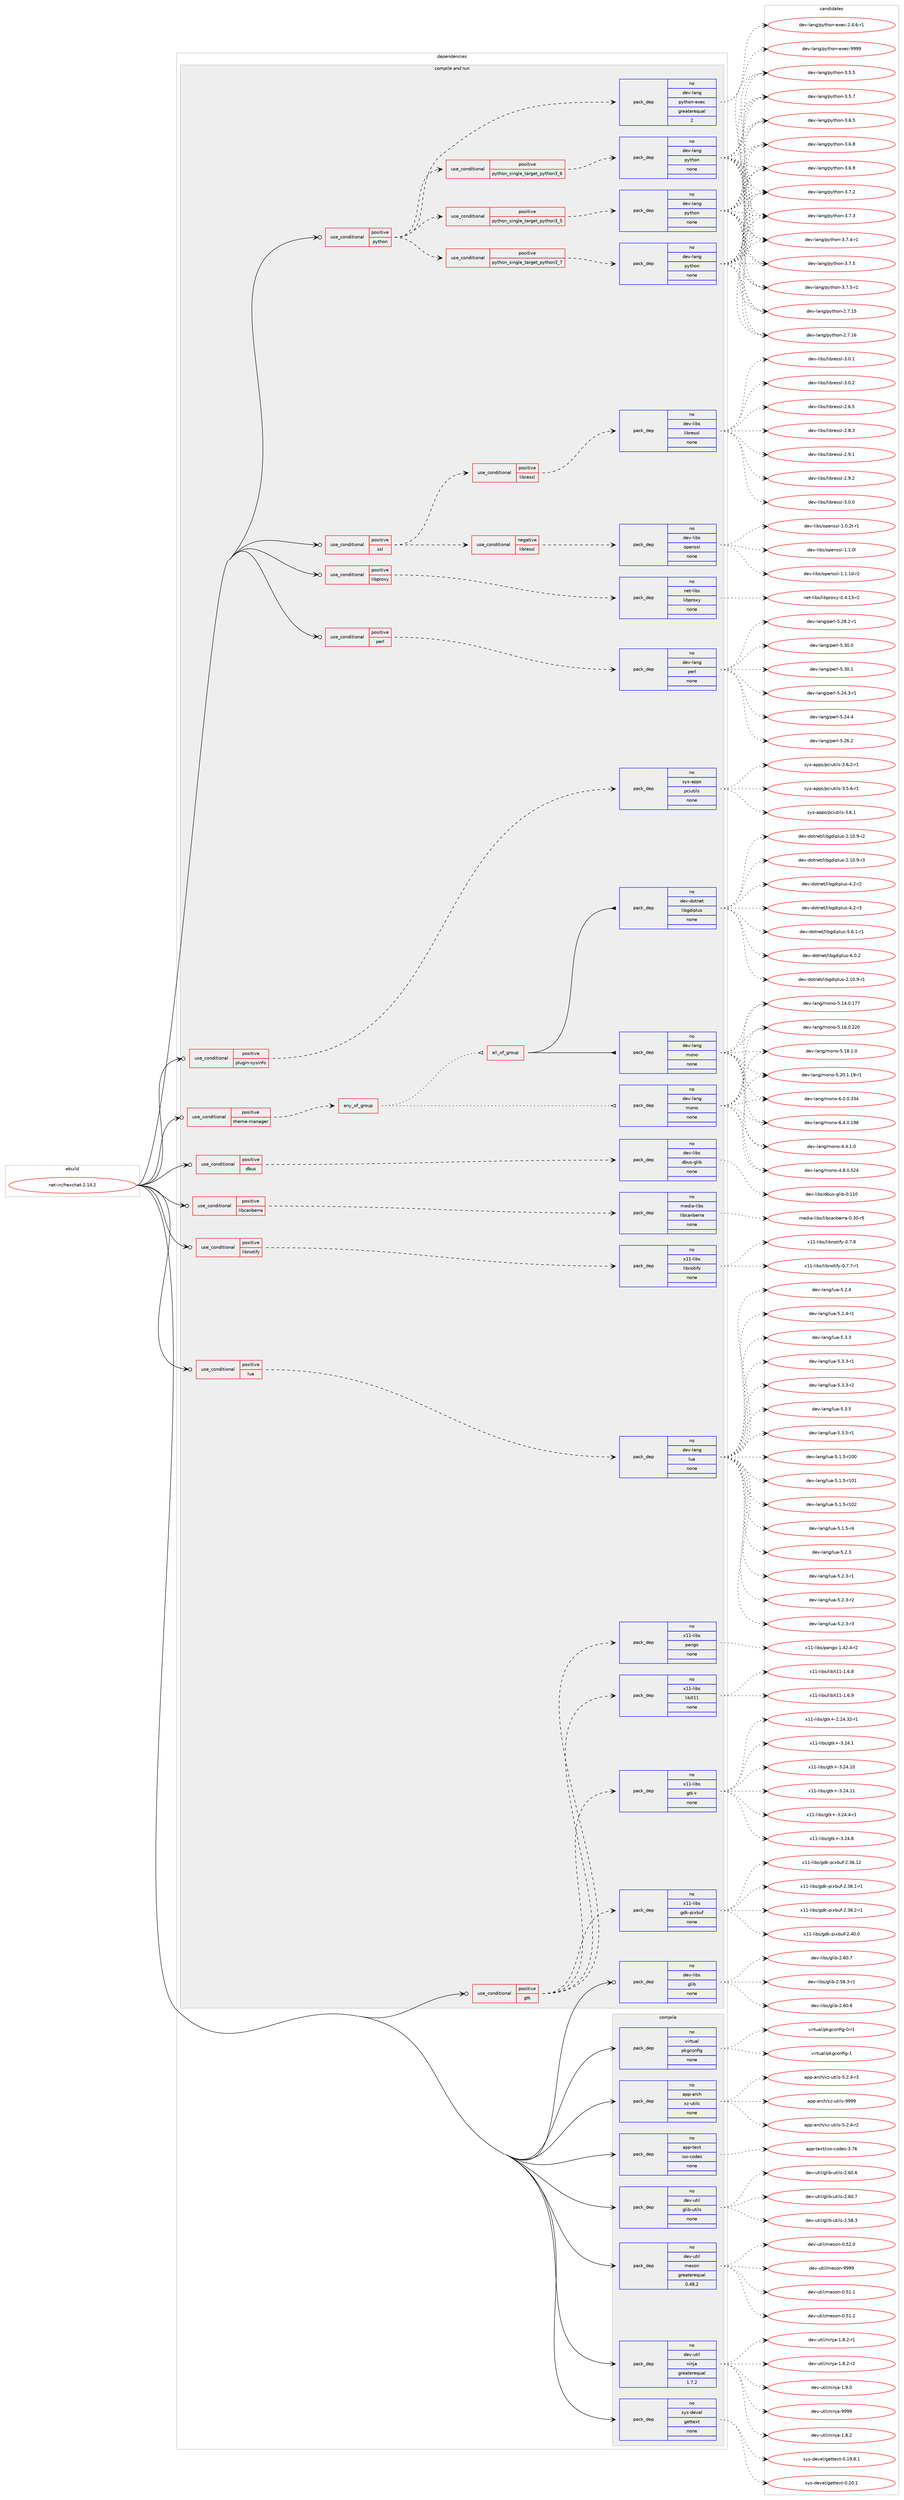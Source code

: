 digraph prolog {

# *************
# Graph options
# *************

newrank=true;
concentrate=true;
compound=true;
graph [rankdir=LR,fontname=Helvetica,fontsize=10,ranksep=1.5];#, ranksep=2.5, nodesep=0.2];
edge  [arrowhead=vee];
node  [fontname=Helvetica,fontsize=10];

# **********
# The ebuild
# **********

subgraph cluster_leftcol {
color=gray;
rank=same;
label=<<i>ebuild</i>>;
id [label="net-irc/hexchat-2.14.2", color=red, width=4, href="../net-irc/hexchat-2.14.2.svg"];
}

# ****************
# The dependencies
# ****************

subgraph cluster_midcol {
color=gray;
label=<<i>dependencies</i>>;
subgraph cluster_compile {
fillcolor="#eeeeee";
style=filled;
label=<<i>compile</i>>;
subgraph pack608826 {
dependency823941 [label=<<TABLE BORDER="0" CELLBORDER="1" CELLSPACING="0" CELLPADDING="4" WIDTH="220"><TR><TD ROWSPAN="6" CELLPADDING="30">pack_dep</TD></TR><TR><TD WIDTH="110">no</TD></TR><TR><TD>app-arch</TD></TR><TR><TD>xz-utils</TD></TR><TR><TD>none</TD></TR><TR><TD></TD></TR></TABLE>>, shape=none, color=blue];
}
id:e -> dependency823941:w [weight=20,style="solid",arrowhead="vee"];
subgraph pack608827 {
dependency823942 [label=<<TABLE BORDER="0" CELLBORDER="1" CELLSPACING="0" CELLPADDING="4" WIDTH="220"><TR><TD ROWSPAN="6" CELLPADDING="30">pack_dep</TD></TR><TR><TD WIDTH="110">no</TD></TR><TR><TD>app-text</TD></TR><TR><TD>iso-codes</TD></TR><TR><TD>none</TD></TR><TR><TD></TD></TR></TABLE>>, shape=none, color=blue];
}
id:e -> dependency823942:w [weight=20,style="solid",arrowhead="vee"];
subgraph pack608828 {
dependency823943 [label=<<TABLE BORDER="0" CELLBORDER="1" CELLSPACING="0" CELLPADDING="4" WIDTH="220"><TR><TD ROWSPAN="6" CELLPADDING="30">pack_dep</TD></TR><TR><TD WIDTH="110">no</TD></TR><TR><TD>dev-util</TD></TR><TR><TD>glib-utils</TD></TR><TR><TD>none</TD></TR><TR><TD></TD></TR></TABLE>>, shape=none, color=blue];
}
id:e -> dependency823943:w [weight=20,style="solid",arrowhead="vee"];
subgraph pack608829 {
dependency823944 [label=<<TABLE BORDER="0" CELLBORDER="1" CELLSPACING="0" CELLPADDING="4" WIDTH="220"><TR><TD ROWSPAN="6" CELLPADDING="30">pack_dep</TD></TR><TR><TD WIDTH="110">no</TD></TR><TR><TD>dev-util</TD></TR><TR><TD>meson</TD></TR><TR><TD>greaterequal</TD></TR><TR><TD>0.48.2</TD></TR></TABLE>>, shape=none, color=blue];
}
id:e -> dependency823944:w [weight=20,style="solid",arrowhead="vee"];
subgraph pack608830 {
dependency823945 [label=<<TABLE BORDER="0" CELLBORDER="1" CELLSPACING="0" CELLPADDING="4" WIDTH="220"><TR><TD ROWSPAN="6" CELLPADDING="30">pack_dep</TD></TR><TR><TD WIDTH="110">no</TD></TR><TR><TD>dev-util</TD></TR><TR><TD>ninja</TD></TR><TR><TD>greaterequal</TD></TR><TR><TD>1.7.2</TD></TR></TABLE>>, shape=none, color=blue];
}
id:e -> dependency823945:w [weight=20,style="solid",arrowhead="vee"];
subgraph pack608831 {
dependency823946 [label=<<TABLE BORDER="0" CELLBORDER="1" CELLSPACING="0" CELLPADDING="4" WIDTH="220"><TR><TD ROWSPAN="6" CELLPADDING="30">pack_dep</TD></TR><TR><TD WIDTH="110">no</TD></TR><TR><TD>sys-devel</TD></TR><TR><TD>gettext</TD></TR><TR><TD>none</TD></TR><TR><TD></TD></TR></TABLE>>, shape=none, color=blue];
}
id:e -> dependency823946:w [weight=20,style="solid",arrowhead="vee"];
subgraph pack608832 {
dependency823947 [label=<<TABLE BORDER="0" CELLBORDER="1" CELLSPACING="0" CELLPADDING="4" WIDTH="220"><TR><TD ROWSPAN="6" CELLPADDING="30">pack_dep</TD></TR><TR><TD WIDTH="110">no</TD></TR><TR><TD>virtual</TD></TR><TR><TD>pkgconfig</TD></TR><TR><TD>none</TD></TR><TR><TD></TD></TR></TABLE>>, shape=none, color=blue];
}
id:e -> dependency823947:w [weight=20,style="solid",arrowhead="vee"];
}
subgraph cluster_compileandrun {
fillcolor="#eeeeee";
style=filled;
label=<<i>compile and run</i>>;
subgraph cond200698 {
dependency823948 [label=<<TABLE BORDER="0" CELLBORDER="1" CELLSPACING="0" CELLPADDING="4"><TR><TD ROWSPAN="3" CELLPADDING="10">use_conditional</TD></TR><TR><TD>positive</TD></TR><TR><TD>dbus</TD></TR></TABLE>>, shape=none, color=red];
subgraph pack608833 {
dependency823949 [label=<<TABLE BORDER="0" CELLBORDER="1" CELLSPACING="0" CELLPADDING="4" WIDTH="220"><TR><TD ROWSPAN="6" CELLPADDING="30">pack_dep</TD></TR><TR><TD WIDTH="110">no</TD></TR><TR><TD>dev-libs</TD></TR><TR><TD>dbus-glib</TD></TR><TR><TD>none</TD></TR><TR><TD></TD></TR></TABLE>>, shape=none, color=blue];
}
dependency823948:e -> dependency823949:w [weight=20,style="dashed",arrowhead="vee"];
}
id:e -> dependency823948:w [weight=20,style="solid",arrowhead="odotvee"];
subgraph cond200699 {
dependency823950 [label=<<TABLE BORDER="0" CELLBORDER="1" CELLSPACING="0" CELLPADDING="4"><TR><TD ROWSPAN="3" CELLPADDING="10">use_conditional</TD></TR><TR><TD>positive</TD></TR><TR><TD>gtk</TD></TR></TABLE>>, shape=none, color=red];
subgraph pack608834 {
dependency823951 [label=<<TABLE BORDER="0" CELLBORDER="1" CELLSPACING="0" CELLPADDING="4" WIDTH="220"><TR><TD ROWSPAN="6" CELLPADDING="30">pack_dep</TD></TR><TR><TD WIDTH="110">no</TD></TR><TR><TD>x11-libs</TD></TR><TR><TD>gdk-pixbuf</TD></TR><TR><TD>none</TD></TR><TR><TD></TD></TR></TABLE>>, shape=none, color=blue];
}
dependency823950:e -> dependency823951:w [weight=20,style="dashed",arrowhead="vee"];
subgraph pack608835 {
dependency823952 [label=<<TABLE BORDER="0" CELLBORDER="1" CELLSPACING="0" CELLPADDING="4" WIDTH="220"><TR><TD ROWSPAN="6" CELLPADDING="30">pack_dep</TD></TR><TR><TD WIDTH="110">no</TD></TR><TR><TD>x11-libs</TD></TR><TR><TD>gtk+</TD></TR><TR><TD>none</TD></TR><TR><TD></TD></TR></TABLE>>, shape=none, color=blue];
}
dependency823950:e -> dependency823952:w [weight=20,style="dashed",arrowhead="vee"];
subgraph pack608836 {
dependency823953 [label=<<TABLE BORDER="0" CELLBORDER="1" CELLSPACING="0" CELLPADDING="4" WIDTH="220"><TR><TD ROWSPAN="6" CELLPADDING="30">pack_dep</TD></TR><TR><TD WIDTH="110">no</TD></TR><TR><TD>x11-libs</TD></TR><TR><TD>libX11</TD></TR><TR><TD>none</TD></TR><TR><TD></TD></TR></TABLE>>, shape=none, color=blue];
}
dependency823950:e -> dependency823953:w [weight=20,style="dashed",arrowhead="vee"];
subgraph pack608837 {
dependency823954 [label=<<TABLE BORDER="0" CELLBORDER="1" CELLSPACING="0" CELLPADDING="4" WIDTH="220"><TR><TD ROWSPAN="6" CELLPADDING="30">pack_dep</TD></TR><TR><TD WIDTH="110">no</TD></TR><TR><TD>x11-libs</TD></TR><TR><TD>pango</TD></TR><TR><TD>none</TD></TR><TR><TD></TD></TR></TABLE>>, shape=none, color=blue];
}
dependency823950:e -> dependency823954:w [weight=20,style="dashed",arrowhead="vee"];
}
id:e -> dependency823950:w [weight=20,style="solid",arrowhead="odotvee"];
subgraph cond200700 {
dependency823955 [label=<<TABLE BORDER="0" CELLBORDER="1" CELLSPACING="0" CELLPADDING="4"><TR><TD ROWSPAN="3" CELLPADDING="10">use_conditional</TD></TR><TR><TD>positive</TD></TR><TR><TD>libcanberra</TD></TR></TABLE>>, shape=none, color=red];
subgraph pack608838 {
dependency823956 [label=<<TABLE BORDER="0" CELLBORDER="1" CELLSPACING="0" CELLPADDING="4" WIDTH="220"><TR><TD ROWSPAN="6" CELLPADDING="30">pack_dep</TD></TR><TR><TD WIDTH="110">no</TD></TR><TR><TD>media-libs</TD></TR><TR><TD>libcanberra</TD></TR><TR><TD>none</TD></TR><TR><TD></TD></TR></TABLE>>, shape=none, color=blue];
}
dependency823955:e -> dependency823956:w [weight=20,style="dashed",arrowhead="vee"];
}
id:e -> dependency823955:w [weight=20,style="solid",arrowhead="odotvee"];
subgraph cond200701 {
dependency823957 [label=<<TABLE BORDER="0" CELLBORDER="1" CELLSPACING="0" CELLPADDING="4"><TR><TD ROWSPAN="3" CELLPADDING="10">use_conditional</TD></TR><TR><TD>positive</TD></TR><TR><TD>libnotify</TD></TR></TABLE>>, shape=none, color=red];
subgraph pack608839 {
dependency823958 [label=<<TABLE BORDER="0" CELLBORDER="1" CELLSPACING="0" CELLPADDING="4" WIDTH="220"><TR><TD ROWSPAN="6" CELLPADDING="30">pack_dep</TD></TR><TR><TD WIDTH="110">no</TD></TR><TR><TD>x11-libs</TD></TR><TR><TD>libnotify</TD></TR><TR><TD>none</TD></TR><TR><TD></TD></TR></TABLE>>, shape=none, color=blue];
}
dependency823957:e -> dependency823958:w [weight=20,style="dashed",arrowhead="vee"];
}
id:e -> dependency823957:w [weight=20,style="solid",arrowhead="odotvee"];
subgraph cond200702 {
dependency823959 [label=<<TABLE BORDER="0" CELLBORDER="1" CELLSPACING="0" CELLPADDING="4"><TR><TD ROWSPAN="3" CELLPADDING="10">use_conditional</TD></TR><TR><TD>positive</TD></TR><TR><TD>libproxy</TD></TR></TABLE>>, shape=none, color=red];
subgraph pack608840 {
dependency823960 [label=<<TABLE BORDER="0" CELLBORDER="1" CELLSPACING="0" CELLPADDING="4" WIDTH="220"><TR><TD ROWSPAN="6" CELLPADDING="30">pack_dep</TD></TR><TR><TD WIDTH="110">no</TD></TR><TR><TD>net-libs</TD></TR><TR><TD>libproxy</TD></TR><TR><TD>none</TD></TR><TR><TD></TD></TR></TABLE>>, shape=none, color=blue];
}
dependency823959:e -> dependency823960:w [weight=20,style="dashed",arrowhead="vee"];
}
id:e -> dependency823959:w [weight=20,style="solid",arrowhead="odotvee"];
subgraph cond200703 {
dependency823961 [label=<<TABLE BORDER="0" CELLBORDER="1" CELLSPACING="0" CELLPADDING="4"><TR><TD ROWSPAN="3" CELLPADDING="10">use_conditional</TD></TR><TR><TD>positive</TD></TR><TR><TD>lua</TD></TR></TABLE>>, shape=none, color=red];
subgraph pack608841 {
dependency823962 [label=<<TABLE BORDER="0" CELLBORDER="1" CELLSPACING="0" CELLPADDING="4" WIDTH="220"><TR><TD ROWSPAN="6" CELLPADDING="30">pack_dep</TD></TR><TR><TD WIDTH="110">no</TD></TR><TR><TD>dev-lang</TD></TR><TR><TD>lua</TD></TR><TR><TD>none</TD></TR><TR><TD></TD></TR></TABLE>>, shape=none, color=blue];
}
dependency823961:e -> dependency823962:w [weight=20,style="dashed",arrowhead="vee"];
}
id:e -> dependency823961:w [weight=20,style="solid",arrowhead="odotvee"];
subgraph cond200704 {
dependency823963 [label=<<TABLE BORDER="0" CELLBORDER="1" CELLSPACING="0" CELLPADDING="4"><TR><TD ROWSPAN="3" CELLPADDING="10">use_conditional</TD></TR><TR><TD>positive</TD></TR><TR><TD>perl</TD></TR></TABLE>>, shape=none, color=red];
subgraph pack608842 {
dependency823964 [label=<<TABLE BORDER="0" CELLBORDER="1" CELLSPACING="0" CELLPADDING="4" WIDTH="220"><TR><TD ROWSPAN="6" CELLPADDING="30">pack_dep</TD></TR><TR><TD WIDTH="110">no</TD></TR><TR><TD>dev-lang</TD></TR><TR><TD>perl</TD></TR><TR><TD>none</TD></TR><TR><TD></TD></TR></TABLE>>, shape=none, color=blue];
}
dependency823963:e -> dependency823964:w [weight=20,style="dashed",arrowhead="vee"];
}
id:e -> dependency823963:w [weight=20,style="solid",arrowhead="odotvee"];
subgraph cond200705 {
dependency823965 [label=<<TABLE BORDER="0" CELLBORDER="1" CELLSPACING="0" CELLPADDING="4"><TR><TD ROWSPAN="3" CELLPADDING="10">use_conditional</TD></TR><TR><TD>positive</TD></TR><TR><TD>plugin-sysinfo</TD></TR></TABLE>>, shape=none, color=red];
subgraph pack608843 {
dependency823966 [label=<<TABLE BORDER="0" CELLBORDER="1" CELLSPACING="0" CELLPADDING="4" WIDTH="220"><TR><TD ROWSPAN="6" CELLPADDING="30">pack_dep</TD></TR><TR><TD WIDTH="110">no</TD></TR><TR><TD>sys-apps</TD></TR><TR><TD>pciutils</TD></TR><TR><TD>none</TD></TR><TR><TD></TD></TR></TABLE>>, shape=none, color=blue];
}
dependency823965:e -> dependency823966:w [weight=20,style="dashed",arrowhead="vee"];
}
id:e -> dependency823965:w [weight=20,style="solid",arrowhead="odotvee"];
subgraph cond200706 {
dependency823967 [label=<<TABLE BORDER="0" CELLBORDER="1" CELLSPACING="0" CELLPADDING="4"><TR><TD ROWSPAN="3" CELLPADDING="10">use_conditional</TD></TR><TR><TD>positive</TD></TR><TR><TD>python</TD></TR></TABLE>>, shape=none, color=red];
subgraph cond200707 {
dependency823968 [label=<<TABLE BORDER="0" CELLBORDER="1" CELLSPACING="0" CELLPADDING="4"><TR><TD ROWSPAN="3" CELLPADDING="10">use_conditional</TD></TR><TR><TD>positive</TD></TR><TR><TD>python_single_target_python3_5</TD></TR></TABLE>>, shape=none, color=red];
subgraph pack608844 {
dependency823969 [label=<<TABLE BORDER="0" CELLBORDER="1" CELLSPACING="0" CELLPADDING="4" WIDTH="220"><TR><TD ROWSPAN="6" CELLPADDING="30">pack_dep</TD></TR><TR><TD WIDTH="110">no</TD></TR><TR><TD>dev-lang</TD></TR><TR><TD>python</TD></TR><TR><TD>none</TD></TR><TR><TD></TD></TR></TABLE>>, shape=none, color=blue];
}
dependency823968:e -> dependency823969:w [weight=20,style="dashed",arrowhead="vee"];
}
dependency823967:e -> dependency823968:w [weight=20,style="dashed",arrowhead="vee"];
subgraph cond200708 {
dependency823970 [label=<<TABLE BORDER="0" CELLBORDER="1" CELLSPACING="0" CELLPADDING="4"><TR><TD ROWSPAN="3" CELLPADDING="10">use_conditional</TD></TR><TR><TD>positive</TD></TR><TR><TD>python_single_target_python3_6</TD></TR></TABLE>>, shape=none, color=red];
subgraph pack608845 {
dependency823971 [label=<<TABLE BORDER="0" CELLBORDER="1" CELLSPACING="0" CELLPADDING="4" WIDTH="220"><TR><TD ROWSPAN="6" CELLPADDING="30">pack_dep</TD></TR><TR><TD WIDTH="110">no</TD></TR><TR><TD>dev-lang</TD></TR><TR><TD>python</TD></TR><TR><TD>none</TD></TR><TR><TD></TD></TR></TABLE>>, shape=none, color=blue];
}
dependency823970:e -> dependency823971:w [weight=20,style="dashed",arrowhead="vee"];
}
dependency823967:e -> dependency823970:w [weight=20,style="dashed",arrowhead="vee"];
subgraph cond200709 {
dependency823972 [label=<<TABLE BORDER="0" CELLBORDER="1" CELLSPACING="0" CELLPADDING="4"><TR><TD ROWSPAN="3" CELLPADDING="10">use_conditional</TD></TR><TR><TD>positive</TD></TR><TR><TD>python_single_target_python3_7</TD></TR></TABLE>>, shape=none, color=red];
subgraph pack608846 {
dependency823973 [label=<<TABLE BORDER="0" CELLBORDER="1" CELLSPACING="0" CELLPADDING="4" WIDTH="220"><TR><TD ROWSPAN="6" CELLPADDING="30">pack_dep</TD></TR><TR><TD WIDTH="110">no</TD></TR><TR><TD>dev-lang</TD></TR><TR><TD>python</TD></TR><TR><TD>none</TD></TR><TR><TD></TD></TR></TABLE>>, shape=none, color=blue];
}
dependency823972:e -> dependency823973:w [weight=20,style="dashed",arrowhead="vee"];
}
dependency823967:e -> dependency823972:w [weight=20,style="dashed",arrowhead="vee"];
subgraph pack608847 {
dependency823974 [label=<<TABLE BORDER="0" CELLBORDER="1" CELLSPACING="0" CELLPADDING="4" WIDTH="220"><TR><TD ROWSPAN="6" CELLPADDING="30">pack_dep</TD></TR><TR><TD WIDTH="110">no</TD></TR><TR><TD>dev-lang</TD></TR><TR><TD>python-exec</TD></TR><TR><TD>greaterequal</TD></TR><TR><TD>2</TD></TR></TABLE>>, shape=none, color=blue];
}
dependency823967:e -> dependency823974:w [weight=20,style="dashed",arrowhead="vee"];
}
id:e -> dependency823967:w [weight=20,style="solid",arrowhead="odotvee"];
subgraph cond200710 {
dependency823975 [label=<<TABLE BORDER="0" CELLBORDER="1" CELLSPACING="0" CELLPADDING="4"><TR><TD ROWSPAN="3" CELLPADDING="10">use_conditional</TD></TR><TR><TD>positive</TD></TR><TR><TD>ssl</TD></TR></TABLE>>, shape=none, color=red];
subgraph cond200711 {
dependency823976 [label=<<TABLE BORDER="0" CELLBORDER="1" CELLSPACING="0" CELLPADDING="4"><TR><TD ROWSPAN="3" CELLPADDING="10">use_conditional</TD></TR><TR><TD>negative</TD></TR><TR><TD>libressl</TD></TR></TABLE>>, shape=none, color=red];
subgraph pack608848 {
dependency823977 [label=<<TABLE BORDER="0" CELLBORDER="1" CELLSPACING="0" CELLPADDING="4" WIDTH="220"><TR><TD ROWSPAN="6" CELLPADDING="30">pack_dep</TD></TR><TR><TD WIDTH="110">no</TD></TR><TR><TD>dev-libs</TD></TR><TR><TD>openssl</TD></TR><TR><TD>none</TD></TR><TR><TD></TD></TR></TABLE>>, shape=none, color=blue];
}
dependency823976:e -> dependency823977:w [weight=20,style="dashed",arrowhead="vee"];
}
dependency823975:e -> dependency823976:w [weight=20,style="dashed",arrowhead="vee"];
subgraph cond200712 {
dependency823978 [label=<<TABLE BORDER="0" CELLBORDER="1" CELLSPACING="0" CELLPADDING="4"><TR><TD ROWSPAN="3" CELLPADDING="10">use_conditional</TD></TR><TR><TD>positive</TD></TR><TR><TD>libressl</TD></TR></TABLE>>, shape=none, color=red];
subgraph pack608849 {
dependency823979 [label=<<TABLE BORDER="0" CELLBORDER="1" CELLSPACING="0" CELLPADDING="4" WIDTH="220"><TR><TD ROWSPAN="6" CELLPADDING="30">pack_dep</TD></TR><TR><TD WIDTH="110">no</TD></TR><TR><TD>dev-libs</TD></TR><TR><TD>libressl</TD></TR><TR><TD>none</TD></TR><TR><TD></TD></TR></TABLE>>, shape=none, color=blue];
}
dependency823978:e -> dependency823979:w [weight=20,style="dashed",arrowhead="vee"];
}
dependency823975:e -> dependency823978:w [weight=20,style="dashed",arrowhead="vee"];
}
id:e -> dependency823975:w [weight=20,style="solid",arrowhead="odotvee"];
subgraph cond200713 {
dependency823980 [label=<<TABLE BORDER="0" CELLBORDER="1" CELLSPACING="0" CELLPADDING="4"><TR><TD ROWSPAN="3" CELLPADDING="10">use_conditional</TD></TR><TR><TD>positive</TD></TR><TR><TD>theme-manager</TD></TR></TABLE>>, shape=none, color=red];
subgraph any13963 {
dependency823981 [label=<<TABLE BORDER="0" CELLBORDER="1" CELLSPACING="0" CELLPADDING="4"><TR><TD CELLPADDING="10">any_of_group</TD></TR></TABLE>>, shape=none, color=red];subgraph all457 {
dependency823982 [label=<<TABLE BORDER="0" CELLBORDER="1" CELLSPACING="0" CELLPADDING="4"><TR><TD CELLPADDING="10">all_of_group</TD></TR></TABLE>>, shape=none, color=red];subgraph pack608850 {
dependency823983 [label=<<TABLE BORDER="0" CELLBORDER="1" CELLSPACING="0" CELLPADDING="4" WIDTH="220"><TR><TD ROWSPAN="6" CELLPADDING="30">pack_dep</TD></TR><TR><TD WIDTH="110">no</TD></TR><TR><TD>dev-lang</TD></TR><TR><TD>mono</TD></TR><TR><TD>none</TD></TR><TR><TD></TD></TR></TABLE>>, shape=none, color=blue];
}
dependency823982:e -> dependency823983:w [weight=20,style="solid",arrowhead="inv"];
subgraph pack608851 {
dependency823984 [label=<<TABLE BORDER="0" CELLBORDER="1" CELLSPACING="0" CELLPADDING="4" WIDTH="220"><TR><TD ROWSPAN="6" CELLPADDING="30">pack_dep</TD></TR><TR><TD WIDTH="110">no</TD></TR><TR><TD>dev-dotnet</TD></TR><TR><TD>libgdiplus</TD></TR><TR><TD>none</TD></TR><TR><TD></TD></TR></TABLE>>, shape=none, color=blue];
}
dependency823982:e -> dependency823984:w [weight=20,style="solid",arrowhead="inv"];
}
dependency823981:e -> dependency823982:w [weight=20,style="dotted",arrowhead="oinv"];
subgraph pack608852 {
dependency823985 [label=<<TABLE BORDER="0" CELLBORDER="1" CELLSPACING="0" CELLPADDING="4" WIDTH="220"><TR><TD ROWSPAN="6" CELLPADDING="30">pack_dep</TD></TR><TR><TD WIDTH="110">no</TD></TR><TR><TD>dev-lang</TD></TR><TR><TD>mono</TD></TR><TR><TD>none</TD></TR><TR><TD></TD></TR></TABLE>>, shape=none, color=blue];
}
dependency823981:e -> dependency823985:w [weight=20,style="dotted",arrowhead="oinv"];
}
dependency823980:e -> dependency823981:w [weight=20,style="dashed",arrowhead="vee"];
}
id:e -> dependency823980:w [weight=20,style="solid",arrowhead="odotvee"];
subgraph pack608853 {
dependency823986 [label=<<TABLE BORDER="0" CELLBORDER="1" CELLSPACING="0" CELLPADDING="4" WIDTH="220"><TR><TD ROWSPAN="6" CELLPADDING="30">pack_dep</TD></TR><TR><TD WIDTH="110">no</TD></TR><TR><TD>dev-libs</TD></TR><TR><TD>glib</TD></TR><TR><TD>none</TD></TR><TR><TD></TD></TR></TABLE>>, shape=none, color=blue];
}
id:e -> dependency823986:w [weight=20,style="solid",arrowhead="odotvee"];
}
subgraph cluster_run {
fillcolor="#eeeeee";
style=filled;
label=<<i>run</i>>;
}
}

# **************
# The candidates
# **************

subgraph cluster_choices {
rank=same;
color=gray;
label=<<i>candidates</i>>;

subgraph choice608826 {
color=black;
nodesep=1;
choice9711211245971149910447120122451171161051081154553465046524511450 [label="app-arch/xz-utils-5.2.4-r2", color=red, width=4,href="../app-arch/xz-utils-5.2.4-r2.svg"];
choice9711211245971149910447120122451171161051081154553465046524511451 [label="app-arch/xz-utils-5.2.4-r3", color=red, width=4,href="../app-arch/xz-utils-5.2.4-r3.svg"];
choice9711211245971149910447120122451171161051081154557575757 [label="app-arch/xz-utils-9999", color=red, width=4,href="../app-arch/xz-utils-9999.svg"];
dependency823941:e -> choice9711211245971149910447120122451171161051081154553465046524511450:w [style=dotted,weight="100"];
dependency823941:e -> choice9711211245971149910447120122451171161051081154553465046524511451:w [style=dotted,weight="100"];
dependency823941:e -> choice9711211245971149910447120122451171161051081154557575757:w [style=dotted,weight="100"];
}
subgraph choice608827 {
color=black;
nodesep=1;
choice97112112451161011201164710511511145991111001011154551465554 [label="app-text/iso-codes-3.76", color=red, width=4,href="../app-text/iso-codes-3.76.svg"];
dependency823942:e -> choice97112112451161011201164710511511145991111001011154551465554:w [style=dotted,weight="100"];
}
subgraph choice608828 {
color=black;
nodesep=1;
choice1001011184511711610510847103108105984511711610510811545504653564651 [label="dev-util/glib-utils-2.58.3", color=red, width=4,href="../dev-util/glib-utils-2.58.3.svg"];
choice1001011184511711610510847103108105984511711610510811545504654484654 [label="dev-util/glib-utils-2.60.6", color=red, width=4,href="../dev-util/glib-utils-2.60.6.svg"];
choice1001011184511711610510847103108105984511711610510811545504654484655 [label="dev-util/glib-utils-2.60.7", color=red, width=4,href="../dev-util/glib-utils-2.60.7.svg"];
dependency823943:e -> choice1001011184511711610510847103108105984511711610510811545504653564651:w [style=dotted,weight="100"];
dependency823943:e -> choice1001011184511711610510847103108105984511711610510811545504654484654:w [style=dotted,weight="100"];
dependency823943:e -> choice1001011184511711610510847103108105984511711610510811545504654484655:w [style=dotted,weight="100"];
}
subgraph choice608829 {
color=black;
nodesep=1;
choice100101118451171161051084710910111511111045484653494649 [label="dev-util/meson-0.51.1", color=red, width=4,href="../dev-util/meson-0.51.1.svg"];
choice100101118451171161051084710910111511111045484653494650 [label="dev-util/meson-0.51.2", color=red, width=4,href="../dev-util/meson-0.51.2.svg"];
choice100101118451171161051084710910111511111045484653504648 [label="dev-util/meson-0.52.0", color=red, width=4,href="../dev-util/meson-0.52.0.svg"];
choice10010111845117116105108471091011151111104557575757 [label="dev-util/meson-9999", color=red, width=4,href="../dev-util/meson-9999.svg"];
dependency823944:e -> choice100101118451171161051084710910111511111045484653494649:w [style=dotted,weight="100"];
dependency823944:e -> choice100101118451171161051084710910111511111045484653494650:w [style=dotted,weight="100"];
dependency823944:e -> choice100101118451171161051084710910111511111045484653504648:w [style=dotted,weight="100"];
dependency823944:e -> choice10010111845117116105108471091011151111104557575757:w [style=dotted,weight="100"];
}
subgraph choice608830 {
color=black;
nodesep=1;
choice100101118451171161051084711010511010697454946564650 [label="dev-util/ninja-1.8.2", color=red, width=4,href="../dev-util/ninja-1.8.2.svg"];
choice1001011184511711610510847110105110106974549465646504511449 [label="dev-util/ninja-1.8.2-r1", color=red, width=4,href="../dev-util/ninja-1.8.2-r1.svg"];
choice1001011184511711610510847110105110106974549465646504511450 [label="dev-util/ninja-1.8.2-r2", color=red, width=4,href="../dev-util/ninja-1.8.2-r2.svg"];
choice100101118451171161051084711010511010697454946574648 [label="dev-util/ninja-1.9.0", color=red, width=4,href="../dev-util/ninja-1.9.0.svg"];
choice1001011184511711610510847110105110106974557575757 [label="dev-util/ninja-9999", color=red, width=4,href="../dev-util/ninja-9999.svg"];
dependency823945:e -> choice100101118451171161051084711010511010697454946564650:w [style=dotted,weight="100"];
dependency823945:e -> choice1001011184511711610510847110105110106974549465646504511449:w [style=dotted,weight="100"];
dependency823945:e -> choice1001011184511711610510847110105110106974549465646504511450:w [style=dotted,weight="100"];
dependency823945:e -> choice100101118451171161051084711010511010697454946574648:w [style=dotted,weight="100"];
dependency823945:e -> choice1001011184511711610510847110105110106974557575757:w [style=dotted,weight="100"];
}
subgraph choice608831 {
color=black;
nodesep=1;
choice1151211154510010111810110847103101116116101120116454846495746564649 [label="sys-devel/gettext-0.19.8.1", color=red, width=4,href="../sys-devel/gettext-0.19.8.1.svg"];
choice115121115451001011181011084710310111611610112011645484650484649 [label="sys-devel/gettext-0.20.1", color=red, width=4,href="../sys-devel/gettext-0.20.1.svg"];
dependency823946:e -> choice1151211154510010111810110847103101116116101120116454846495746564649:w [style=dotted,weight="100"];
dependency823946:e -> choice115121115451001011181011084710310111611610112011645484650484649:w [style=dotted,weight="100"];
}
subgraph choice608832 {
color=black;
nodesep=1;
choice11810511411611797108471121071039911111010210510345484511449 [label="virtual/pkgconfig-0-r1", color=red, width=4,href="../virtual/pkgconfig-0-r1.svg"];
choice1181051141161179710847112107103991111101021051034549 [label="virtual/pkgconfig-1", color=red, width=4,href="../virtual/pkgconfig-1.svg"];
dependency823947:e -> choice11810511411611797108471121071039911111010210510345484511449:w [style=dotted,weight="100"];
dependency823947:e -> choice1181051141161179710847112107103991111101021051034549:w [style=dotted,weight="100"];
}
subgraph choice608833 {
color=black;
nodesep=1;
choice100101118451081059811547100981171154510310810598454846494948 [label="dev-libs/dbus-glib-0.110", color=red, width=4,href="../dev-libs/dbus-glib-0.110.svg"];
dependency823949:e -> choice100101118451081059811547100981171154510310810598454846494948:w [style=dotted,weight="100"];
}
subgraph choice608834 {
color=black;
nodesep=1;
choice120494945108105981154710310010745112105120981171024550465154464950 [label="x11-libs/gdk-pixbuf-2.36.12", color=red, width=4,href="../x11-libs/gdk-pixbuf-2.36.12.svg"];
choice12049494510810598115471031001074511210512098117102455046515646494511449 [label="x11-libs/gdk-pixbuf-2.38.1-r1", color=red, width=4,href="../x11-libs/gdk-pixbuf-2.38.1-r1.svg"];
choice12049494510810598115471031001074511210512098117102455046515646504511449 [label="x11-libs/gdk-pixbuf-2.38.2-r1", color=red, width=4,href="../x11-libs/gdk-pixbuf-2.38.2-r1.svg"];
choice1204949451081059811547103100107451121051209811710245504652484648 [label="x11-libs/gdk-pixbuf-2.40.0", color=red, width=4,href="../x11-libs/gdk-pixbuf-2.40.0.svg"];
dependency823951:e -> choice120494945108105981154710310010745112105120981171024550465154464950:w [style=dotted,weight="100"];
dependency823951:e -> choice12049494510810598115471031001074511210512098117102455046515646494511449:w [style=dotted,weight="100"];
dependency823951:e -> choice12049494510810598115471031001074511210512098117102455046515646504511449:w [style=dotted,weight="100"];
dependency823951:e -> choice1204949451081059811547103100107451121051209811710245504652484648:w [style=dotted,weight="100"];
}
subgraph choice608835 {
color=black;
nodesep=1;
choice12049494510810598115471031161074345504650524651504511449 [label="x11-libs/gtk+-2.24.32-r1", color=red, width=4,href="../x11-libs/gtk+-2.24.32-r1.svg"];
choice12049494510810598115471031161074345514650524649 [label="x11-libs/gtk+-3.24.1", color=red, width=4,href="../x11-libs/gtk+-3.24.1.svg"];
choice1204949451081059811547103116107434551465052464948 [label="x11-libs/gtk+-3.24.10", color=red, width=4,href="../x11-libs/gtk+-3.24.10.svg"];
choice1204949451081059811547103116107434551465052464949 [label="x11-libs/gtk+-3.24.11", color=red, width=4,href="../x11-libs/gtk+-3.24.11.svg"];
choice120494945108105981154710311610743455146505246524511449 [label="x11-libs/gtk+-3.24.4-r1", color=red, width=4,href="../x11-libs/gtk+-3.24.4-r1.svg"];
choice12049494510810598115471031161074345514650524656 [label="x11-libs/gtk+-3.24.8", color=red, width=4,href="../x11-libs/gtk+-3.24.8.svg"];
dependency823952:e -> choice12049494510810598115471031161074345504650524651504511449:w [style=dotted,weight="100"];
dependency823952:e -> choice12049494510810598115471031161074345514650524649:w [style=dotted,weight="100"];
dependency823952:e -> choice1204949451081059811547103116107434551465052464948:w [style=dotted,weight="100"];
dependency823952:e -> choice1204949451081059811547103116107434551465052464949:w [style=dotted,weight="100"];
dependency823952:e -> choice120494945108105981154710311610743455146505246524511449:w [style=dotted,weight="100"];
dependency823952:e -> choice12049494510810598115471031161074345514650524656:w [style=dotted,weight="100"];
}
subgraph choice608836 {
color=black;
nodesep=1;
choice120494945108105981154710810598884949454946544656 [label="x11-libs/libX11-1.6.8", color=red, width=4,href="../x11-libs/libX11-1.6.8.svg"];
choice120494945108105981154710810598884949454946544657 [label="x11-libs/libX11-1.6.9", color=red, width=4,href="../x11-libs/libX11-1.6.9.svg"];
dependency823953:e -> choice120494945108105981154710810598884949454946544656:w [style=dotted,weight="100"];
dependency823953:e -> choice120494945108105981154710810598884949454946544657:w [style=dotted,weight="100"];
}
subgraph choice608837 {
color=black;
nodesep=1;
choice120494945108105981154711297110103111454946525046524511450 [label="x11-libs/pango-1.42.4-r2", color=red, width=4,href="../x11-libs/pango-1.42.4-r2.svg"];
dependency823954:e -> choice120494945108105981154711297110103111454946525046524511450:w [style=dotted,weight="100"];
}
subgraph choice608838 {
color=black;
nodesep=1;
choice10910110010597451081059811547108105989997110981011141149745484651484511453 [label="media-libs/libcanberra-0.30-r5", color=red, width=4,href="../media-libs/libcanberra-0.30-r5.svg"];
dependency823956:e -> choice10910110010597451081059811547108105989997110981011141149745484651484511453:w [style=dotted,weight="100"];
}
subgraph choice608839 {
color=black;
nodesep=1;
choice1204949451081059811547108105981101111161051021214548465546554511449 [label="x11-libs/libnotify-0.7.7-r1", color=red, width=4,href="../x11-libs/libnotify-0.7.7-r1.svg"];
choice120494945108105981154710810598110111116105102121454846554656 [label="x11-libs/libnotify-0.7.8", color=red, width=4,href="../x11-libs/libnotify-0.7.8.svg"];
dependency823958:e -> choice1204949451081059811547108105981101111161051021214548465546554511449:w [style=dotted,weight="100"];
dependency823958:e -> choice120494945108105981154710810598110111116105102121454846554656:w [style=dotted,weight="100"];
}
subgraph choice608840 {
color=black;
nodesep=1;
choice11010111645108105981154710810598112114111120121454846524649514511450 [label="net-libs/libproxy-0.4.13-r2", color=red, width=4,href="../net-libs/libproxy-0.4.13-r2.svg"];
dependency823960:e -> choice11010111645108105981154710810598112114111120121454846524649514511450:w [style=dotted,weight="100"];
}
subgraph choice608841 {
color=black;
nodesep=1;
choice1001011184510897110103471081179745534649465345114494848 [label="dev-lang/lua-5.1.5-r100", color=red, width=4,href="../dev-lang/lua-5.1.5-r100.svg"];
choice1001011184510897110103471081179745534649465345114494849 [label="dev-lang/lua-5.1.5-r101", color=red, width=4,href="../dev-lang/lua-5.1.5-r101.svg"];
choice1001011184510897110103471081179745534649465345114494850 [label="dev-lang/lua-5.1.5-r102", color=red, width=4,href="../dev-lang/lua-5.1.5-r102.svg"];
choice100101118451089711010347108117974553464946534511452 [label="dev-lang/lua-5.1.5-r4", color=red, width=4,href="../dev-lang/lua-5.1.5-r4.svg"];
choice10010111845108971101034710811797455346504651 [label="dev-lang/lua-5.2.3", color=red, width=4,href="../dev-lang/lua-5.2.3.svg"];
choice100101118451089711010347108117974553465046514511449 [label="dev-lang/lua-5.2.3-r1", color=red, width=4,href="../dev-lang/lua-5.2.3-r1.svg"];
choice100101118451089711010347108117974553465046514511450 [label="dev-lang/lua-5.2.3-r2", color=red, width=4,href="../dev-lang/lua-5.2.3-r2.svg"];
choice100101118451089711010347108117974553465046514511451 [label="dev-lang/lua-5.2.3-r3", color=red, width=4,href="../dev-lang/lua-5.2.3-r3.svg"];
choice10010111845108971101034710811797455346504652 [label="dev-lang/lua-5.2.4", color=red, width=4,href="../dev-lang/lua-5.2.4.svg"];
choice100101118451089711010347108117974553465046524511449 [label="dev-lang/lua-5.2.4-r1", color=red, width=4,href="../dev-lang/lua-5.2.4-r1.svg"];
choice10010111845108971101034710811797455346514651 [label="dev-lang/lua-5.3.3", color=red, width=4,href="../dev-lang/lua-5.3.3.svg"];
choice100101118451089711010347108117974553465146514511449 [label="dev-lang/lua-5.3.3-r1", color=red, width=4,href="../dev-lang/lua-5.3.3-r1.svg"];
choice100101118451089711010347108117974553465146514511450 [label="dev-lang/lua-5.3.3-r2", color=red, width=4,href="../dev-lang/lua-5.3.3-r2.svg"];
choice10010111845108971101034710811797455346514653 [label="dev-lang/lua-5.3.5", color=red, width=4,href="../dev-lang/lua-5.3.5.svg"];
choice100101118451089711010347108117974553465146534511449 [label="dev-lang/lua-5.3.5-r1", color=red, width=4,href="../dev-lang/lua-5.3.5-r1.svg"];
dependency823962:e -> choice1001011184510897110103471081179745534649465345114494848:w [style=dotted,weight="100"];
dependency823962:e -> choice1001011184510897110103471081179745534649465345114494849:w [style=dotted,weight="100"];
dependency823962:e -> choice1001011184510897110103471081179745534649465345114494850:w [style=dotted,weight="100"];
dependency823962:e -> choice100101118451089711010347108117974553464946534511452:w [style=dotted,weight="100"];
dependency823962:e -> choice10010111845108971101034710811797455346504651:w [style=dotted,weight="100"];
dependency823962:e -> choice100101118451089711010347108117974553465046514511449:w [style=dotted,weight="100"];
dependency823962:e -> choice100101118451089711010347108117974553465046514511450:w [style=dotted,weight="100"];
dependency823962:e -> choice100101118451089711010347108117974553465046514511451:w [style=dotted,weight="100"];
dependency823962:e -> choice10010111845108971101034710811797455346504652:w [style=dotted,weight="100"];
dependency823962:e -> choice100101118451089711010347108117974553465046524511449:w [style=dotted,weight="100"];
dependency823962:e -> choice10010111845108971101034710811797455346514651:w [style=dotted,weight="100"];
dependency823962:e -> choice100101118451089711010347108117974553465146514511449:w [style=dotted,weight="100"];
dependency823962:e -> choice100101118451089711010347108117974553465146514511450:w [style=dotted,weight="100"];
dependency823962:e -> choice10010111845108971101034710811797455346514653:w [style=dotted,weight="100"];
dependency823962:e -> choice100101118451089711010347108117974553465146534511449:w [style=dotted,weight="100"];
}
subgraph choice608842 {
color=black;
nodesep=1;
choice100101118451089711010347112101114108455346505246514511449 [label="dev-lang/perl-5.24.3-r1", color=red, width=4,href="../dev-lang/perl-5.24.3-r1.svg"];
choice10010111845108971101034711210111410845534650524652 [label="dev-lang/perl-5.24.4", color=red, width=4,href="../dev-lang/perl-5.24.4.svg"];
choice10010111845108971101034711210111410845534650544650 [label="dev-lang/perl-5.26.2", color=red, width=4,href="../dev-lang/perl-5.26.2.svg"];
choice100101118451089711010347112101114108455346505646504511449 [label="dev-lang/perl-5.28.2-r1", color=red, width=4,href="../dev-lang/perl-5.28.2-r1.svg"];
choice10010111845108971101034711210111410845534651484648 [label="dev-lang/perl-5.30.0", color=red, width=4,href="../dev-lang/perl-5.30.0.svg"];
choice10010111845108971101034711210111410845534651484649 [label="dev-lang/perl-5.30.1", color=red, width=4,href="../dev-lang/perl-5.30.1.svg"];
dependency823964:e -> choice100101118451089711010347112101114108455346505246514511449:w [style=dotted,weight="100"];
dependency823964:e -> choice10010111845108971101034711210111410845534650524652:w [style=dotted,weight="100"];
dependency823964:e -> choice10010111845108971101034711210111410845534650544650:w [style=dotted,weight="100"];
dependency823964:e -> choice100101118451089711010347112101114108455346505646504511449:w [style=dotted,weight="100"];
dependency823964:e -> choice10010111845108971101034711210111410845534651484648:w [style=dotted,weight="100"];
dependency823964:e -> choice10010111845108971101034711210111410845534651484649:w [style=dotted,weight="100"];
}
subgraph choice608843 {
color=black;
nodesep=1;
choice115121115459711211211547112991051171161051081154551465346544511449 [label="sys-apps/pciutils-3.5.6-r1", color=red, width=4,href="../sys-apps/pciutils-3.5.6-r1.svg"];
choice11512111545971121121154711299105117116105108115455146544649 [label="sys-apps/pciutils-3.6.1", color=red, width=4,href="../sys-apps/pciutils-3.6.1.svg"];
choice115121115459711211211547112991051171161051081154551465446504511449 [label="sys-apps/pciutils-3.6.2-r1", color=red, width=4,href="../sys-apps/pciutils-3.6.2-r1.svg"];
dependency823966:e -> choice115121115459711211211547112991051171161051081154551465346544511449:w [style=dotted,weight="100"];
dependency823966:e -> choice11512111545971121121154711299105117116105108115455146544649:w [style=dotted,weight="100"];
dependency823966:e -> choice115121115459711211211547112991051171161051081154551465446504511449:w [style=dotted,weight="100"];
}
subgraph choice608844 {
color=black;
nodesep=1;
choice10010111845108971101034711212111610411111045504655464953 [label="dev-lang/python-2.7.15", color=red, width=4,href="../dev-lang/python-2.7.15.svg"];
choice10010111845108971101034711212111610411111045504655464954 [label="dev-lang/python-2.7.16", color=red, width=4,href="../dev-lang/python-2.7.16.svg"];
choice100101118451089711010347112121116104111110455146534653 [label="dev-lang/python-3.5.5", color=red, width=4,href="../dev-lang/python-3.5.5.svg"];
choice100101118451089711010347112121116104111110455146534655 [label="dev-lang/python-3.5.7", color=red, width=4,href="../dev-lang/python-3.5.7.svg"];
choice100101118451089711010347112121116104111110455146544653 [label="dev-lang/python-3.6.5", color=red, width=4,href="../dev-lang/python-3.6.5.svg"];
choice100101118451089711010347112121116104111110455146544656 [label="dev-lang/python-3.6.8", color=red, width=4,href="../dev-lang/python-3.6.8.svg"];
choice100101118451089711010347112121116104111110455146544657 [label="dev-lang/python-3.6.9", color=red, width=4,href="../dev-lang/python-3.6.9.svg"];
choice100101118451089711010347112121116104111110455146554650 [label="dev-lang/python-3.7.2", color=red, width=4,href="../dev-lang/python-3.7.2.svg"];
choice100101118451089711010347112121116104111110455146554651 [label="dev-lang/python-3.7.3", color=red, width=4,href="../dev-lang/python-3.7.3.svg"];
choice1001011184510897110103471121211161041111104551465546524511449 [label="dev-lang/python-3.7.4-r1", color=red, width=4,href="../dev-lang/python-3.7.4-r1.svg"];
choice100101118451089711010347112121116104111110455146554653 [label="dev-lang/python-3.7.5", color=red, width=4,href="../dev-lang/python-3.7.5.svg"];
choice1001011184510897110103471121211161041111104551465546534511449 [label="dev-lang/python-3.7.5-r1", color=red, width=4,href="../dev-lang/python-3.7.5-r1.svg"];
dependency823969:e -> choice10010111845108971101034711212111610411111045504655464953:w [style=dotted,weight="100"];
dependency823969:e -> choice10010111845108971101034711212111610411111045504655464954:w [style=dotted,weight="100"];
dependency823969:e -> choice100101118451089711010347112121116104111110455146534653:w [style=dotted,weight="100"];
dependency823969:e -> choice100101118451089711010347112121116104111110455146534655:w [style=dotted,weight="100"];
dependency823969:e -> choice100101118451089711010347112121116104111110455146544653:w [style=dotted,weight="100"];
dependency823969:e -> choice100101118451089711010347112121116104111110455146544656:w [style=dotted,weight="100"];
dependency823969:e -> choice100101118451089711010347112121116104111110455146544657:w [style=dotted,weight="100"];
dependency823969:e -> choice100101118451089711010347112121116104111110455146554650:w [style=dotted,weight="100"];
dependency823969:e -> choice100101118451089711010347112121116104111110455146554651:w [style=dotted,weight="100"];
dependency823969:e -> choice1001011184510897110103471121211161041111104551465546524511449:w [style=dotted,weight="100"];
dependency823969:e -> choice100101118451089711010347112121116104111110455146554653:w [style=dotted,weight="100"];
dependency823969:e -> choice1001011184510897110103471121211161041111104551465546534511449:w [style=dotted,weight="100"];
}
subgraph choice608845 {
color=black;
nodesep=1;
choice10010111845108971101034711212111610411111045504655464953 [label="dev-lang/python-2.7.15", color=red, width=4,href="../dev-lang/python-2.7.15.svg"];
choice10010111845108971101034711212111610411111045504655464954 [label="dev-lang/python-2.7.16", color=red, width=4,href="../dev-lang/python-2.7.16.svg"];
choice100101118451089711010347112121116104111110455146534653 [label="dev-lang/python-3.5.5", color=red, width=4,href="../dev-lang/python-3.5.5.svg"];
choice100101118451089711010347112121116104111110455146534655 [label="dev-lang/python-3.5.7", color=red, width=4,href="../dev-lang/python-3.5.7.svg"];
choice100101118451089711010347112121116104111110455146544653 [label="dev-lang/python-3.6.5", color=red, width=4,href="../dev-lang/python-3.6.5.svg"];
choice100101118451089711010347112121116104111110455146544656 [label="dev-lang/python-3.6.8", color=red, width=4,href="../dev-lang/python-3.6.8.svg"];
choice100101118451089711010347112121116104111110455146544657 [label="dev-lang/python-3.6.9", color=red, width=4,href="../dev-lang/python-3.6.9.svg"];
choice100101118451089711010347112121116104111110455146554650 [label="dev-lang/python-3.7.2", color=red, width=4,href="../dev-lang/python-3.7.2.svg"];
choice100101118451089711010347112121116104111110455146554651 [label="dev-lang/python-3.7.3", color=red, width=4,href="../dev-lang/python-3.7.3.svg"];
choice1001011184510897110103471121211161041111104551465546524511449 [label="dev-lang/python-3.7.4-r1", color=red, width=4,href="../dev-lang/python-3.7.4-r1.svg"];
choice100101118451089711010347112121116104111110455146554653 [label="dev-lang/python-3.7.5", color=red, width=4,href="../dev-lang/python-3.7.5.svg"];
choice1001011184510897110103471121211161041111104551465546534511449 [label="dev-lang/python-3.7.5-r1", color=red, width=4,href="../dev-lang/python-3.7.5-r1.svg"];
dependency823971:e -> choice10010111845108971101034711212111610411111045504655464953:w [style=dotted,weight="100"];
dependency823971:e -> choice10010111845108971101034711212111610411111045504655464954:w [style=dotted,weight="100"];
dependency823971:e -> choice100101118451089711010347112121116104111110455146534653:w [style=dotted,weight="100"];
dependency823971:e -> choice100101118451089711010347112121116104111110455146534655:w [style=dotted,weight="100"];
dependency823971:e -> choice100101118451089711010347112121116104111110455146544653:w [style=dotted,weight="100"];
dependency823971:e -> choice100101118451089711010347112121116104111110455146544656:w [style=dotted,weight="100"];
dependency823971:e -> choice100101118451089711010347112121116104111110455146544657:w [style=dotted,weight="100"];
dependency823971:e -> choice100101118451089711010347112121116104111110455146554650:w [style=dotted,weight="100"];
dependency823971:e -> choice100101118451089711010347112121116104111110455146554651:w [style=dotted,weight="100"];
dependency823971:e -> choice1001011184510897110103471121211161041111104551465546524511449:w [style=dotted,weight="100"];
dependency823971:e -> choice100101118451089711010347112121116104111110455146554653:w [style=dotted,weight="100"];
dependency823971:e -> choice1001011184510897110103471121211161041111104551465546534511449:w [style=dotted,weight="100"];
}
subgraph choice608846 {
color=black;
nodesep=1;
choice10010111845108971101034711212111610411111045504655464953 [label="dev-lang/python-2.7.15", color=red, width=4,href="../dev-lang/python-2.7.15.svg"];
choice10010111845108971101034711212111610411111045504655464954 [label="dev-lang/python-2.7.16", color=red, width=4,href="../dev-lang/python-2.7.16.svg"];
choice100101118451089711010347112121116104111110455146534653 [label="dev-lang/python-3.5.5", color=red, width=4,href="../dev-lang/python-3.5.5.svg"];
choice100101118451089711010347112121116104111110455146534655 [label="dev-lang/python-3.5.7", color=red, width=4,href="../dev-lang/python-3.5.7.svg"];
choice100101118451089711010347112121116104111110455146544653 [label="dev-lang/python-3.6.5", color=red, width=4,href="../dev-lang/python-3.6.5.svg"];
choice100101118451089711010347112121116104111110455146544656 [label="dev-lang/python-3.6.8", color=red, width=4,href="../dev-lang/python-3.6.8.svg"];
choice100101118451089711010347112121116104111110455146544657 [label="dev-lang/python-3.6.9", color=red, width=4,href="../dev-lang/python-3.6.9.svg"];
choice100101118451089711010347112121116104111110455146554650 [label="dev-lang/python-3.7.2", color=red, width=4,href="../dev-lang/python-3.7.2.svg"];
choice100101118451089711010347112121116104111110455146554651 [label="dev-lang/python-3.7.3", color=red, width=4,href="../dev-lang/python-3.7.3.svg"];
choice1001011184510897110103471121211161041111104551465546524511449 [label="dev-lang/python-3.7.4-r1", color=red, width=4,href="../dev-lang/python-3.7.4-r1.svg"];
choice100101118451089711010347112121116104111110455146554653 [label="dev-lang/python-3.7.5", color=red, width=4,href="../dev-lang/python-3.7.5.svg"];
choice1001011184510897110103471121211161041111104551465546534511449 [label="dev-lang/python-3.7.5-r1", color=red, width=4,href="../dev-lang/python-3.7.5-r1.svg"];
dependency823973:e -> choice10010111845108971101034711212111610411111045504655464953:w [style=dotted,weight="100"];
dependency823973:e -> choice10010111845108971101034711212111610411111045504655464954:w [style=dotted,weight="100"];
dependency823973:e -> choice100101118451089711010347112121116104111110455146534653:w [style=dotted,weight="100"];
dependency823973:e -> choice100101118451089711010347112121116104111110455146534655:w [style=dotted,weight="100"];
dependency823973:e -> choice100101118451089711010347112121116104111110455146544653:w [style=dotted,weight="100"];
dependency823973:e -> choice100101118451089711010347112121116104111110455146544656:w [style=dotted,weight="100"];
dependency823973:e -> choice100101118451089711010347112121116104111110455146544657:w [style=dotted,weight="100"];
dependency823973:e -> choice100101118451089711010347112121116104111110455146554650:w [style=dotted,weight="100"];
dependency823973:e -> choice100101118451089711010347112121116104111110455146554651:w [style=dotted,weight="100"];
dependency823973:e -> choice1001011184510897110103471121211161041111104551465546524511449:w [style=dotted,weight="100"];
dependency823973:e -> choice100101118451089711010347112121116104111110455146554653:w [style=dotted,weight="100"];
dependency823973:e -> choice1001011184510897110103471121211161041111104551465546534511449:w [style=dotted,weight="100"];
}
subgraph choice608847 {
color=black;
nodesep=1;
choice10010111845108971101034711212111610411111045101120101994550465246544511449 [label="dev-lang/python-exec-2.4.6-r1", color=red, width=4,href="../dev-lang/python-exec-2.4.6-r1.svg"];
choice10010111845108971101034711212111610411111045101120101994557575757 [label="dev-lang/python-exec-9999", color=red, width=4,href="../dev-lang/python-exec-9999.svg"];
dependency823974:e -> choice10010111845108971101034711212111610411111045101120101994550465246544511449:w [style=dotted,weight="100"];
dependency823974:e -> choice10010111845108971101034711212111610411111045101120101994557575757:w [style=dotted,weight="100"];
}
subgraph choice608848 {
color=black;
nodesep=1;
choice1001011184510810598115471111121011101151151084549464846501164511449 [label="dev-libs/openssl-1.0.2t-r1", color=red, width=4,href="../dev-libs/openssl-1.0.2t-r1.svg"];
choice100101118451081059811547111112101110115115108454946494648108 [label="dev-libs/openssl-1.1.0l", color=red, width=4,href="../dev-libs/openssl-1.1.0l.svg"];
choice1001011184510810598115471111121011101151151084549464946491004511450 [label="dev-libs/openssl-1.1.1d-r2", color=red, width=4,href="../dev-libs/openssl-1.1.1d-r2.svg"];
dependency823977:e -> choice1001011184510810598115471111121011101151151084549464846501164511449:w [style=dotted,weight="100"];
dependency823977:e -> choice100101118451081059811547111112101110115115108454946494648108:w [style=dotted,weight="100"];
dependency823977:e -> choice1001011184510810598115471111121011101151151084549464946491004511450:w [style=dotted,weight="100"];
}
subgraph choice608849 {
color=black;
nodesep=1;
choice10010111845108105981154710810598114101115115108455046544653 [label="dev-libs/libressl-2.6.5", color=red, width=4,href="../dev-libs/libressl-2.6.5.svg"];
choice10010111845108105981154710810598114101115115108455046564651 [label="dev-libs/libressl-2.8.3", color=red, width=4,href="../dev-libs/libressl-2.8.3.svg"];
choice10010111845108105981154710810598114101115115108455046574649 [label="dev-libs/libressl-2.9.1", color=red, width=4,href="../dev-libs/libressl-2.9.1.svg"];
choice10010111845108105981154710810598114101115115108455046574650 [label="dev-libs/libressl-2.9.2", color=red, width=4,href="../dev-libs/libressl-2.9.2.svg"];
choice10010111845108105981154710810598114101115115108455146484648 [label="dev-libs/libressl-3.0.0", color=red, width=4,href="../dev-libs/libressl-3.0.0.svg"];
choice10010111845108105981154710810598114101115115108455146484649 [label="dev-libs/libressl-3.0.1", color=red, width=4,href="../dev-libs/libressl-3.0.1.svg"];
choice10010111845108105981154710810598114101115115108455146484650 [label="dev-libs/libressl-3.0.2", color=red, width=4,href="../dev-libs/libressl-3.0.2.svg"];
dependency823979:e -> choice10010111845108105981154710810598114101115115108455046544653:w [style=dotted,weight="100"];
dependency823979:e -> choice10010111845108105981154710810598114101115115108455046564651:w [style=dotted,weight="100"];
dependency823979:e -> choice10010111845108105981154710810598114101115115108455046574649:w [style=dotted,weight="100"];
dependency823979:e -> choice10010111845108105981154710810598114101115115108455046574650:w [style=dotted,weight="100"];
dependency823979:e -> choice10010111845108105981154710810598114101115115108455146484648:w [style=dotted,weight="100"];
dependency823979:e -> choice10010111845108105981154710810598114101115115108455146484649:w [style=dotted,weight="100"];
dependency823979:e -> choice10010111845108105981154710810598114101115115108455146484650:w [style=dotted,weight="100"];
}
subgraph choice608850 {
color=black;
nodesep=1;
choice1001011184510897110103471091111101114552465246494648 [label="dev-lang/mono-4.4.1.0", color=red, width=4,href="../dev-lang/mono-4.4.1.0.svg"];
choice10010111845108971101034710911111011145524656464846535052 [label="dev-lang/mono-4.8.0.524", color=red, width=4,href="../dev-lang/mono-4.8.0.524.svg"];
choice1001011184510897110103471091111101114553464952464846495555 [label="dev-lang/mono-5.14.0.177", color=red, width=4,href="../dev-lang/mono-5.14.0.177.svg"];
choice1001011184510897110103471091111101114553464954464846505048 [label="dev-lang/mono-5.16.0.220", color=red, width=4,href="../dev-lang/mono-5.16.0.220.svg"];
choice100101118451089711010347109111110111455346495646494648 [label="dev-lang/mono-5.18.1.0", color=red, width=4,href="../dev-lang/mono-5.18.1.0.svg"];
choice100101118451089711010347109111110111455346504846494649574511449 [label="dev-lang/mono-5.20.1.19-r1", color=red, width=4,href="../dev-lang/mono-5.20.1.19-r1.svg"];
choice10010111845108971101034710911111011145544648464846515152 [label="dev-lang/mono-6.0.0.334", color=red, width=4,href="../dev-lang/mono-6.0.0.334.svg"];
choice10010111845108971101034710911111011145544652464846495756 [label="dev-lang/mono-6.4.0.198", color=red, width=4,href="../dev-lang/mono-6.4.0.198.svg"];
dependency823983:e -> choice1001011184510897110103471091111101114552465246494648:w [style=dotted,weight="100"];
dependency823983:e -> choice10010111845108971101034710911111011145524656464846535052:w [style=dotted,weight="100"];
dependency823983:e -> choice1001011184510897110103471091111101114553464952464846495555:w [style=dotted,weight="100"];
dependency823983:e -> choice1001011184510897110103471091111101114553464954464846505048:w [style=dotted,weight="100"];
dependency823983:e -> choice100101118451089711010347109111110111455346495646494648:w [style=dotted,weight="100"];
dependency823983:e -> choice100101118451089711010347109111110111455346504846494649574511449:w [style=dotted,weight="100"];
dependency823983:e -> choice10010111845108971101034710911111011145544648464846515152:w [style=dotted,weight="100"];
dependency823983:e -> choice10010111845108971101034710911111011145544652464846495756:w [style=dotted,weight="100"];
}
subgraph choice608851 {
color=black;
nodesep=1;
choice100101118451001111161101011164710810598103100105112108117115455046494846574511449 [label="dev-dotnet/libgdiplus-2.10.9-r1", color=red, width=4,href="../dev-dotnet/libgdiplus-2.10.9-r1.svg"];
choice100101118451001111161101011164710810598103100105112108117115455046494846574511450 [label="dev-dotnet/libgdiplus-2.10.9-r2", color=red, width=4,href="../dev-dotnet/libgdiplus-2.10.9-r2.svg"];
choice100101118451001111161101011164710810598103100105112108117115455046494846574511451 [label="dev-dotnet/libgdiplus-2.10.9-r3", color=red, width=4,href="../dev-dotnet/libgdiplus-2.10.9-r3.svg"];
choice100101118451001111161101011164710810598103100105112108117115455246504511450 [label="dev-dotnet/libgdiplus-4.2-r2", color=red, width=4,href="../dev-dotnet/libgdiplus-4.2-r2.svg"];
choice100101118451001111161101011164710810598103100105112108117115455246504511451 [label="dev-dotnet/libgdiplus-4.2-r3", color=red, width=4,href="../dev-dotnet/libgdiplus-4.2-r3.svg"];
choice1001011184510011111611010111647108105981031001051121081171154553465446494511449 [label="dev-dotnet/libgdiplus-5.6.1-r1", color=red, width=4,href="../dev-dotnet/libgdiplus-5.6.1-r1.svg"];
choice100101118451001111161101011164710810598103100105112108117115455446484650 [label="dev-dotnet/libgdiplus-6.0.2", color=red, width=4,href="../dev-dotnet/libgdiplus-6.0.2.svg"];
dependency823984:e -> choice100101118451001111161101011164710810598103100105112108117115455046494846574511449:w [style=dotted,weight="100"];
dependency823984:e -> choice100101118451001111161101011164710810598103100105112108117115455046494846574511450:w [style=dotted,weight="100"];
dependency823984:e -> choice100101118451001111161101011164710810598103100105112108117115455046494846574511451:w [style=dotted,weight="100"];
dependency823984:e -> choice100101118451001111161101011164710810598103100105112108117115455246504511450:w [style=dotted,weight="100"];
dependency823984:e -> choice100101118451001111161101011164710810598103100105112108117115455246504511451:w [style=dotted,weight="100"];
dependency823984:e -> choice1001011184510011111611010111647108105981031001051121081171154553465446494511449:w [style=dotted,weight="100"];
dependency823984:e -> choice100101118451001111161101011164710810598103100105112108117115455446484650:w [style=dotted,weight="100"];
}
subgraph choice608852 {
color=black;
nodesep=1;
choice1001011184510897110103471091111101114552465246494648 [label="dev-lang/mono-4.4.1.0", color=red, width=4,href="../dev-lang/mono-4.4.1.0.svg"];
choice10010111845108971101034710911111011145524656464846535052 [label="dev-lang/mono-4.8.0.524", color=red, width=4,href="../dev-lang/mono-4.8.0.524.svg"];
choice1001011184510897110103471091111101114553464952464846495555 [label="dev-lang/mono-5.14.0.177", color=red, width=4,href="../dev-lang/mono-5.14.0.177.svg"];
choice1001011184510897110103471091111101114553464954464846505048 [label="dev-lang/mono-5.16.0.220", color=red, width=4,href="../dev-lang/mono-5.16.0.220.svg"];
choice100101118451089711010347109111110111455346495646494648 [label="dev-lang/mono-5.18.1.0", color=red, width=4,href="../dev-lang/mono-5.18.1.0.svg"];
choice100101118451089711010347109111110111455346504846494649574511449 [label="dev-lang/mono-5.20.1.19-r1", color=red, width=4,href="../dev-lang/mono-5.20.1.19-r1.svg"];
choice10010111845108971101034710911111011145544648464846515152 [label="dev-lang/mono-6.0.0.334", color=red, width=4,href="../dev-lang/mono-6.0.0.334.svg"];
choice10010111845108971101034710911111011145544652464846495756 [label="dev-lang/mono-6.4.0.198", color=red, width=4,href="../dev-lang/mono-6.4.0.198.svg"];
dependency823985:e -> choice1001011184510897110103471091111101114552465246494648:w [style=dotted,weight="100"];
dependency823985:e -> choice10010111845108971101034710911111011145524656464846535052:w [style=dotted,weight="100"];
dependency823985:e -> choice1001011184510897110103471091111101114553464952464846495555:w [style=dotted,weight="100"];
dependency823985:e -> choice1001011184510897110103471091111101114553464954464846505048:w [style=dotted,weight="100"];
dependency823985:e -> choice100101118451089711010347109111110111455346495646494648:w [style=dotted,weight="100"];
dependency823985:e -> choice100101118451089711010347109111110111455346504846494649574511449:w [style=dotted,weight="100"];
dependency823985:e -> choice10010111845108971101034710911111011145544648464846515152:w [style=dotted,weight="100"];
dependency823985:e -> choice10010111845108971101034710911111011145544652464846495756:w [style=dotted,weight="100"];
}
subgraph choice608853 {
color=black;
nodesep=1;
choice10010111845108105981154710310810598455046535646514511449 [label="dev-libs/glib-2.58.3-r1", color=red, width=4,href="../dev-libs/glib-2.58.3-r1.svg"];
choice1001011184510810598115471031081059845504654484654 [label="dev-libs/glib-2.60.6", color=red, width=4,href="../dev-libs/glib-2.60.6.svg"];
choice1001011184510810598115471031081059845504654484655 [label="dev-libs/glib-2.60.7", color=red, width=4,href="../dev-libs/glib-2.60.7.svg"];
dependency823986:e -> choice10010111845108105981154710310810598455046535646514511449:w [style=dotted,weight="100"];
dependency823986:e -> choice1001011184510810598115471031081059845504654484654:w [style=dotted,weight="100"];
dependency823986:e -> choice1001011184510810598115471031081059845504654484655:w [style=dotted,weight="100"];
}
}

}
